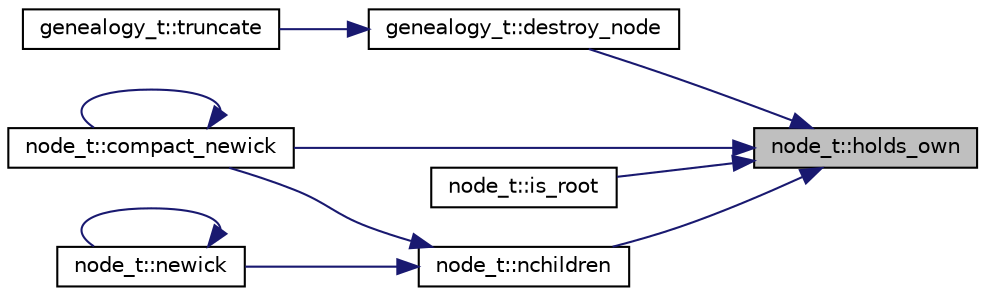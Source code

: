 digraph "node_t::holds_own"
{
 // LATEX_PDF_SIZE
  edge [fontname="Helvetica",fontsize="10",labelfontname="Helvetica",labelfontsize="10"];
  node [fontname="Helvetica",fontsize="10",shape=record];
  rankdir="RL";
  Node1 [label="node_t::holds_own",height=0.2,width=0.4,color="black", fillcolor="grey75", style="filled", fontcolor="black",tooltip=" "];
  Node1 -> Node2 [dir="back",color="midnightblue",fontsize="10",style="solid",fontname="Helvetica"];
  Node2 [label="node_t::compact_newick",height=0.2,width=0.4,color="black", fillcolor="white", style="filled",URL="$classnode__t.html#a00bafc21cee2554589034441366a589e",tooltip="compact Newick format"];
  Node2 -> Node2 [dir="back",color="midnightblue",fontsize="10",style="solid",fontname="Helvetica"];
  Node1 -> Node3 [dir="back",color="midnightblue",fontsize="10",style="solid",fontname="Helvetica"];
  Node3 [label="genealogy_t::destroy_node",height=0.2,width=0.4,color="black", fillcolor="white", style="filled",URL="$classgenealogy__t.html#a6ef638f5c3d05891190c84f400148341",tooltip=" "];
  Node3 -> Node4 [dir="back",color="midnightblue",fontsize="10",style="solid",fontname="Helvetica"];
  Node4 [label="genealogy_t::truncate",height=0.2,width=0.4,color="black", fillcolor="white", style="filled",URL="$classgenealogy__t.html#a72148a28fcdca2a58aa2c50784898159",tooltip=" "];
  Node1 -> Node5 [dir="back",color="midnightblue",fontsize="10",style="solid",fontname="Helvetica"];
  Node5 [label="node_t::is_root",height=0.2,width=0.4,color="black", fillcolor="white", style="filled",URL="$classnode__t.html#a7b42edef9d30827acaef62beff27582f",tooltip=" "];
  Node1 -> Node6 [dir="back",color="midnightblue",fontsize="10",style="solid",fontname="Helvetica"];
  Node6 [label="node_t::nchildren",height=0.2,width=0.4,color="black", fillcolor="white", style="filled",URL="$classnode__t.html#a48dea16ceab8f1edeef20257b0f8d73e",tooltip="number of descendants"];
  Node6 -> Node2 [dir="back",color="midnightblue",fontsize="10",style="solid",fontname="Helvetica"];
  Node6 -> Node7 [dir="back",color="midnightblue",fontsize="10",style="solid",fontname="Helvetica"];
  Node7 [label="node_t::newick",height=0.2,width=0.4,color="black", fillcolor="white", style="filled",URL="$classnode__t.html#a8fbcbc87b57e6d224e709777caf89609",tooltip="Newick format."];
  Node7 -> Node7 [dir="back",color="midnightblue",fontsize="10",style="solid",fontname="Helvetica"];
}
